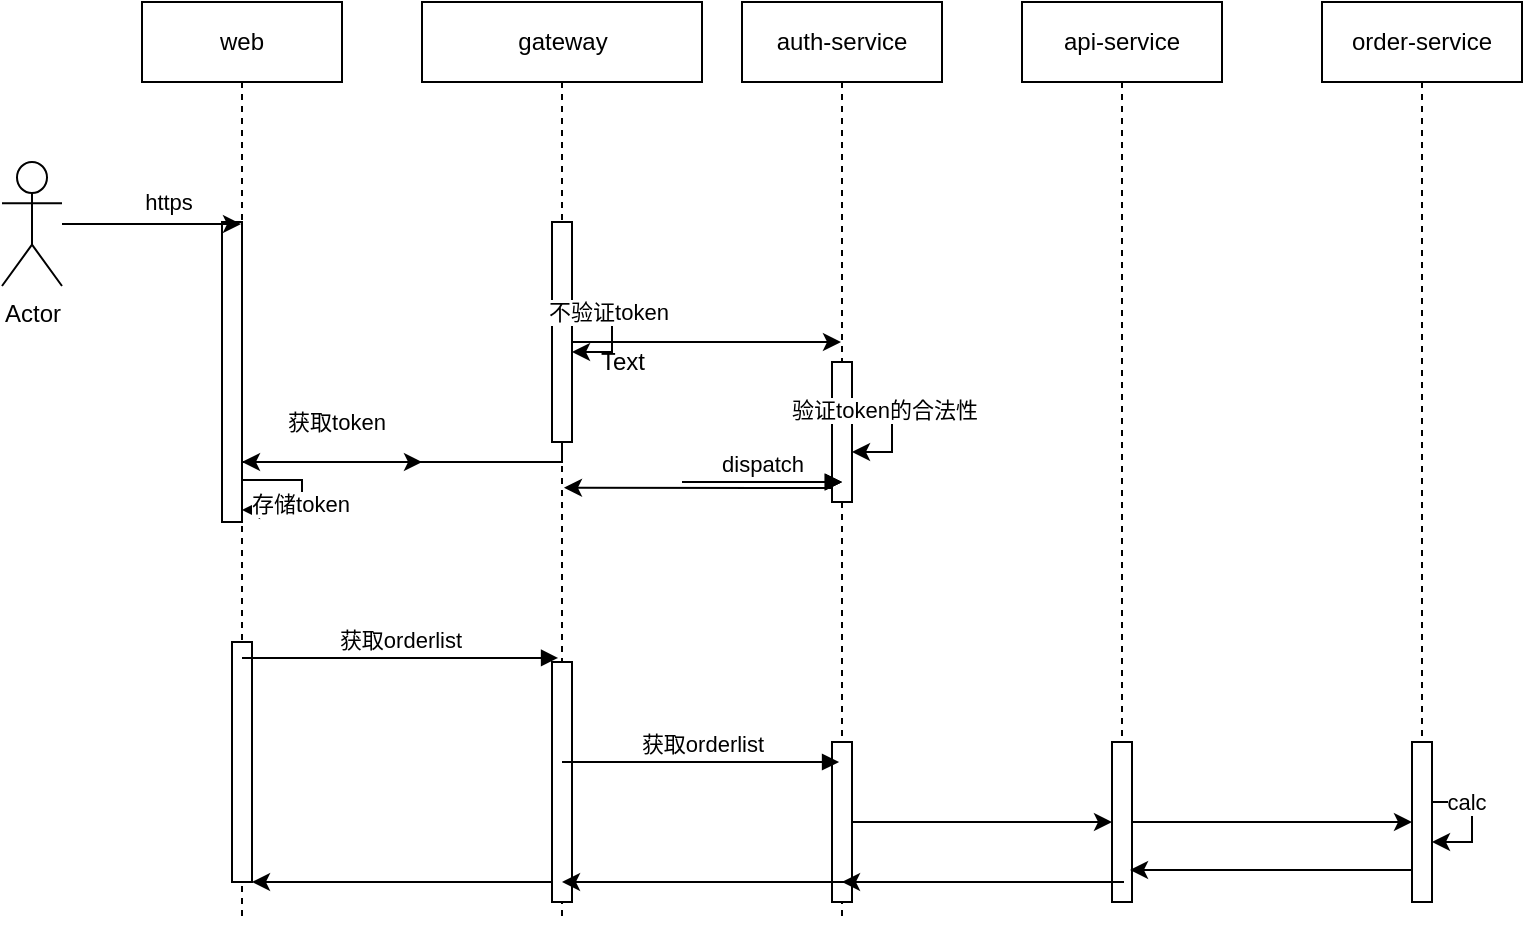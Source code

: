 <mxfile version="13.2.1" type="github">
  <diagram id="fs0fSI2QENgwrTluTVlK" name="Page-1">
    <mxGraphModel dx="946" dy="494" grid="1" gridSize="10" guides="1" tooltips="1" connect="1" arrows="1" fold="1" page="1" pageScale="1" pageWidth="827" pageHeight="1169" math="0" shadow="0">
      <root>
        <mxCell id="0" />
        <mxCell id="1" parent="0" />
        <mxCell id="iVbhntFog4hwmXQ0PwFt-16" style="edgeStyle=orthogonalEdgeStyle;rounded=0;orthogonalLoop=1;jettySize=auto;html=1;" edge="1" parent="1" source="q9L38ylJownmT9jE1B1a-1" target="q9L38ylJownmT9jE1B1a-2">
          <mxGeometry relative="1" as="geometry">
            <Array as="points">
              <mxPoint x="200" y="190" />
              <mxPoint x="200" y="190" />
            </Array>
          </mxGeometry>
        </mxCell>
        <mxCell id="iVbhntFog4hwmXQ0PwFt-18" value="获取token" style="edgeLabel;html=1;align=center;verticalAlign=middle;resizable=0;points=[];" vertex="1" connectable="0" parent="iVbhntFog4hwmXQ0PwFt-16">
          <mxGeometry x="0.041" y="49" relative="1" as="geometry">
            <mxPoint x="-0.5" y="29" as="offset" />
          </mxGeometry>
        </mxCell>
        <mxCell id="q9L38ylJownmT9jE1B1a-1" value="web" style="shape=umlLifeline;perimeter=lifelinePerimeter;whiteSpace=wrap;html=1;container=1;collapsible=0;recursiveResize=0;outlineConnect=0;" parent="1" vertex="1">
          <mxGeometry x="100" y="70" width="100" height="460" as="geometry" />
        </mxCell>
        <mxCell id="iVbhntFog4hwmXQ0PwFt-17" value="" style="html=1;points=[];perimeter=orthogonalPerimeter;" vertex="1" parent="q9L38ylJownmT9jE1B1a-1">
          <mxGeometry x="40" y="110" width="10" height="150" as="geometry" />
        </mxCell>
        <mxCell id="iVbhntFog4hwmXQ0PwFt-61" value="" style="html=1;points=[];perimeter=orthogonalPerimeter;" vertex="1" parent="q9L38ylJownmT9jE1B1a-1">
          <mxGeometry x="45" y="320" width="10" height="120" as="geometry" />
        </mxCell>
        <mxCell id="iVbhntFog4hwmXQ0PwFt-22" value="" style="edgeStyle=orthogonalEdgeStyle;rounded=0;orthogonalLoop=1;jettySize=auto;html=1;" edge="1" parent="1" source="iVbhntFog4hwmXQ0PwFt-19" target="q9L38ylJownmT9jE1B1a-3">
          <mxGeometry relative="1" as="geometry">
            <Array as="points">
              <mxPoint x="380" y="240" />
              <mxPoint x="380" y="240" />
            </Array>
          </mxGeometry>
        </mxCell>
        <mxCell id="q9L38ylJownmT9jE1B1a-2" value="gateway" style="html=1;points=[];perimeter=orthogonalPerimeter;shape=umlLifeline;participant=label;fontFamily=Helvetica;fontSize=12;fontColor=#000000;align=center;strokeColor=#000000;fillColor=#ffffff;recursiveResize=0;container=1;collapsible=0;" parent="1" vertex="1">
          <mxGeometry x="240" y="70" width="140" height="460" as="geometry" />
        </mxCell>
        <mxCell id="iVbhntFog4hwmXQ0PwFt-19" value="" style="html=1;points=[];perimeter=orthogonalPerimeter;direction=west;" vertex="1" parent="q9L38ylJownmT9jE1B1a-2">
          <mxGeometry x="65" y="110" width="10" height="110" as="geometry" />
        </mxCell>
        <mxCell id="iVbhntFog4hwmXQ0PwFt-25" value="Text" style="text;html=1;align=center;verticalAlign=middle;resizable=0;points=[];autosize=1;" vertex="1" parent="q9L38ylJownmT9jE1B1a-2">
          <mxGeometry x="80" y="170" width="40" height="20" as="geometry" />
        </mxCell>
        <mxCell id="iVbhntFog4hwmXQ0PwFt-28" style="edgeStyle=orthogonalEdgeStyle;rounded=0;orthogonalLoop=1;jettySize=auto;html=1;" edge="1" parent="q9L38ylJownmT9jE1B1a-2" source="iVbhntFog4hwmXQ0PwFt-19" target="iVbhntFog4hwmXQ0PwFt-19">
          <mxGeometry relative="1" as="geometry" />
        </mxCell>
        <mxCell id="iVbhntFog4hwmXQ0PwFt-29" value="不验证token" style="edgeLabel;html=1;align=center;verticalAlign=middle;resizable=0;points=[];" vertex="1" connectable="0" parent="iVbhntFog4hwmXQ0PwFt-28">
          <mxGeometry x="-0.4" relative="1" as="geometry">
            <mxPoint as="offset" />
          </mxGeometry>
        </mxCell>
        <mxCell id="iVbhntFog4hwmXQ0PwFt-50" value="" style="html=1;points=[];perimeter=orthogonalPerimeter;" vertex="1" parent="q9L38ylJownmT9jE1B1a-2">
          <mxGeometry x="65" y="330" width="10" height="120" as="geometry" />
        </mxCell>
        <mxCell id="q9L38ylJownmT9jE1B1a-3" value="auth-service" style="shape=umlLifeline;perimeter=lifelinePerimeter;whiteSpace=wrap;html=1;container=1;collapsible=0;recursiveResize=0;outlineConnect=0;" parent="1" vertex="1">
          <mxGeometry x="400" y="70" width="100" height="460" as="geometry" />
        </mxCell>
        <mxCell id="iVbhntFog4hwmXQ0PwFt-30" value="" style="html=1;points=[];perimeter=orthogonalPerimeter;" vertex="1" parent="q9L38ylJownmT9jE1B1a-3">
          <mxGeometry x="45" y="180" width="10" height="70" as="geometry" />
        </mxCell>
        <mxCell id="iVbhntFog4hwmXQ0PwFt-33" style="edgeStyle=orthogonalEdgeStyle;rounded=0;orthogonalLoop=1;jettySize=auto;html=1;" edge="1" parent="q9L38ylJownmT9jE1B1a-3" source="iVbhntFog4hwmXQ0PwFt-30" target="iVbhntFog4hwmXQ0PwFt-30">
          <mxGeometry relative="1" as="geometry" />
        </mxCell>
        <mxCell id="iVbhntFog4hwmXQ0PwFt-34" value="验证token的合法性" style="edgeLabel;html=1;align=center;verticalAlign=middle;resizable=0;points=[];" vertex="1" connectable="0" parent="iVbhntFog4hwmXQ0PwFt-33">
          <mxGeometry x="-0.467" y="1" relative="1" as="geometry">
            <mxPoint as="offset" />
          </mxGeometry>
        </mxCell>
        <mxCell id="iVbhntFog4hwmXQ0PwFt-49" value="" style="html=1;points=[];perimeter=orthogonalPerimeter;" vertex="1" parent="q9L38ylJownmT9jE1B1a-3">
          <mxGeometry x="45" y="370" width="10" height="80" as="geometry" />
        </mxCell>
        <mxCell id="q9L38ylJownmT9jE1B1a-4" value="api-service" style="shape=umlLifeline;perimeter=lifelinePerimeter;whiteSpace=wrap;html=1;container=1;collapsible=0;recursiveResize=0;outlineConnect=0;" parent="1" vertex="1">
          <mxGeometry x="540" y="70" width="100" height="450" as="geometry" />
        </mxCell>
        <mxCell id="iVbhntFog4hwmXQ0PwFt-51" value="" style="html=1;points=[];perimeter=orthogonalPerimeter;" vertex="1" parent="q9L38ylJownmT9jE1B1a-4">
          <mxGeometry x="45" y="370" width="10" height="80" as="geometry" />
        </mxCell>
        <mxCell id="iVbhntFog4hwmXQ0PwFt-6" style="edgeStyle=orthogonalEdgeStyle;rounded=0;orthogonalLoop=1;jettySize=auto;html=1;" edge="1" parent="1" source="iVbhntFog4hwmXQ0PwFt-2" target="q9L38ylJownmT9jE1B1a-1">
          <mxGeometry relative="1" as="geometry">
            <Array as="points">
              <mxPoint x="110" y="181" />
              <mxPoint x="110" y="181" />
            </Array>
          </mxGeometry>
        </mxCell>
        <mxCell id="iVbhntFog4hwmXQ0PwFt-7" value="https" style="edgeLabel;html=1;align=center;verticalAlign=middle;resizable=0;points=[];" vertex="1" connectable="0" parent="iVbhntFog4hwmXQ0PwFt-6">
          <mxGeometry x="0.184" y="-1" relative="1" as="geometry">
            <mxPoint y="-12" as="offset" />
          </mxGeometry>
        </mxCell>
        <mxCell id="iVbhntFog4hwmXQ0PwFt-2" value="Actor" style="shape=umlActor;verticalLabelPosition=bottom;labelBackgroundColor=#ffffff;verticalAlign=top;html=1;" vertex="1" parent="1">
          <mxGeometry x="30" y="150" width="30" height="62" as="geometry" />
        </mxCell>
        <mxCell id="iVbhntFog4hwmXQ0PwFt-3" value="order-service" style="shape=umlLifeline;perimeter=lifelinePerimeter;whiteSpace=wrap;html=1;container=1;collapsible=0;recursiveResize=0;outlineConnect=0;" vertex="1" parent="1">
          <mxGeometry x="690" y="70" width="100" height="450" as="geometry" />
        </mxCell>
        <mxCell id="iVbhntFog4hwmXQ0PwFt-53" value="" style="html=1;points=[];perimeter=orthogonalPerimeter;" vertex="1" parent="iVbhntFog4hwmXQ0PwFt-3">
          <mxGeometry x="45" y="370" width="10" height="80" as="geometry" />
        </mxCell>
        <mxCell id="iVbhntFog4hwmXQ0PwFt-56" style="edgeStyle=orthogonalEdgeStyle;rounded=0;orthogonalLoop=1;jettySize=auto;html=1;elbow=vertical;" edge="1" parent="iVbhntFog4hwmXQ0PwFt-3" source="iVbhntFog4hwmXQ0PwFt-53" target="iVbhntFog4hwmXQ0PwFt-53">
          <mxGeometry relative="1" as="geometry" />
        </mxCell>
        <mxCell id="iVbhntFog4hwmXQ0PwFt-57" value="calc" style="edgeLabel;html=1;align=center;verticalAlign=middle;resizable=0;points=[];" vertex="1" connectable="0" parent="iVbhntFog4hwmXQ0PwFt-56">
          <mxGeometry x="-0.433" relative="1" as="geometry">
            <mxPoint as="offset" />
          </mxGeometry>
        </mxCell>
        <mxCell id="iVbhntFog4hwmXQ0PwFt-36" style="edgeStyle=orthogonalEdgeStyle;rounded=0;orthogonalLoop=1;jettySize=auto;html=1;" edge="1" parent="1" source="iVbhntFog4hwmXQ0PwFt-19" target="q9L38ylJownmT9jE1B1a-1">
          <mxGeometry relative="1" as="geometry">
            <Array as="points">
              <mxPoint x="310" y="300" />
            </Array>
          </mxGeometry>
        </mxCell>
        <mxCell id="iVbhntFog4hwmXQ0PwFt-39" style="edgeStyle=orthogonalEdgeStyle;rounded=0;orthogonalLoop=1;jettySize=auto;html=1;entryX=1;entryY=0.96;entryDx=0;entryDy=0;entryPerimeter=0;" edge="1" parent="1" target="iVbhntFog4hwmXQ0PwFt-17">
          <mxGeometry relative="1" as="geometry">
            <mxPoint x="180" y="324" as="targetPoint" />
            <mxPoint x="150" y="309" as="sourcePoint" />
            <Array as="points">
              <mxPoint x="180" y="309" />
              <mxPoint x="180" y="324" />
            </Array>
          </mxGeometry>
        </mxCell>
        <mxCell id="iVbhntFog4hwmXQ0PwFt-40" value="存储token" style="edgeLabel;html=1;align=center;verticalAlign=middle;resizable=0;points=[];" vertex="1" connectable="0" parent="iVbhntFog4hwmXQ0PwFt-39">
          <mxGeometry x="0.12" y="-1" relative="1" as="geometry">
            <mxPoint as="offset" />
          </mxGeometry>
        </mxCell>
        <mxCell id="iVbhntFog4hwmXQ0PwFt-43" value="" style="edgeStyle=orthogonalEdgeStyle;rounded=0;orthogonalLoop=1;jettySize=auto;html=1;entryX=0.507;entryY=0.528;entryDx=0;entryDy=0;entryPerimeter=0;" edge="1" parent="1" source="iVbhntFog4hwmXQ0PwFt-30" target="q9L38ylJownmT9jE1B1a-2">
          <mxGeometry relative="1" as="geometry">
            <Array as="points">
              <mxPoint x="420" y="313" />
              <mxPoint x="420" y="313" />
            </Array>
          </mxGeometry>
        </mxCell>
        <mxCell id="iVbhntFog4hwmXQ0PwFt-44" value="dispatch" style="html=1;verticalAlign=bottom;endArrow=block;" edge="1" parent="1">
          <mxGeometry width="80" relative="1" as="geometry">
            <mxPoint x="370" y="310" as="sourcePoint" />
            <mxPoint x="450" y="310" as="targetPoint" />
          </mxGeometry>
        </mxCell>
        <mxCell id="iVbhntFog4hwmXQ0PwFt-45" value="dispatch" style="html=1;verticalAlign=bottom;endArrow=block;" edge="1" parent="1">
          <mxGeometry width="80" relative="1" as="geometry">
            <mxPoint x="370" y="310" as="sourcePoint" />
            <mxPoint x="450" y="310" as="targetPoint" />
          </mxGeometry>
        </mxCell>
        <mxCell id="iVbhntFog4hwmXQ0PwFt-46" value="dispatch" style="html=1;verticalAlign=bottom;endArrow=block;" edge="1" parent="1">
          <mxGeometry width="80" relative="1" as="geometry">
            <mxPoint x="370" y="310" as="sourcePoint" />
            <mxPoint x="450" y="310" as="targetPoint" />
          </mxGeometry>
        </mxCell>
        <mxCell id="iVbhntFog4hwmXQ0PwFt-47" value="获取orderlist" style="html=1;verticalAlign=bottom;endArrow=block;entryX=0.486;entryY=0.713;entryDx=0;entryDy=0;entryPerimeter=0;" edge="1" parent="1" source="q9L38ylJownmT9jE1B1a-1" target="q9L38ylJownmT9jE1B1a-2">
          <mxGeometry width="80" relative="1" as="geometry">
            <mxPoint x="170" y="400" as="sourcePoint" />
            <mxPoint x="250" y="400" as="targetPoint" />
          </mxGeometry>
        </mxCell>
        <mxCell id="iVbhntFog4hwmXQ0PwFt-48" value="获取orderlist" style="html=1;verticalAlign=bottom;endArrow=block;entryX=0.486;entryY=0.713;entryDx=0;entryDy=0;entryPerimeter=0;" edge="1" parent="1">
          <mxGeometry width="80" relative="1" as="geometry">
            <mxPoint x="310" y="450" as="sourcePoint" />
            <mxPoint x="448.54" y="450" as="targetPoint" />
          </mxGeometry>
        </mxCell>
        <mxCell id="iVbhntFog4hwmXQ0PwFt-52" value="" style="edgeStyle=orthogonalEdgeStyle;rounded=0;orthogonalLoop=1;jettySize=auto;html=1;" edge="1" parent="1" source="iVbhntFog4hwmXQ0PwFt-49" target="iVbhntFog4hwmXQ0PwFt-51">
          <mxGeometry relative="1" as="geometry" />
        </mxCell>
        <mxCell id="iVbhntFog4hwmXQ0PwFt-54" value="" style="edgeStyle=orthogonalEdgeStyle;rounded=0;orthogonalLoop=1;jettySize=auto;html=1;" edge="1" parent="1" source="iVbhntFog4hwmXQ0PwFt-51" target="iVbhntFog4hwmXQ0PwFt-53">
          <mxGeometry relative="1" as="geometry" />
        </mxCell>
        <mxCell id="iVbhntFog4hwmXQ0PwFt-58" style="edgeStyle=orthogonalEdgeStyle;rounded=0;orthogonalLoop=1;jettySize=auto;html=1;entryX=0.9;entryY=0.8;entryDx=0;entryDy=0;entryPerimeter=0;" edge="1" parent="1" source="iVbhntFog4hwmXQ0PwFt-53" target="iVbhntFog4hwmXQ0PwFt-51">
          <mxGeometry relative="1" as="geometry">
            <Array as="points">
              <mxPoint x="700" y="504" />
              <mxPoint x="700" y="504" />
            </Array>
          </mxGeometry>
        </mxCell>
        <mxCell id="iVbhntFog4hwmXQ0PwFt-59" style="edgeStyle=orthogonalEdgeStyle;rounded=0;orthogonalLoop=1;jettySize=auto;html=1;entryX=0.9;entryY=0.8;entryDx=0;entryDy=0;entryPerimeter=0;" edge="1" parent="1">
          <mxGeometry relative="1" as="geometry">
            <mxPoint x="591" y="510" as="sourcePoint" />
            <mxPoint x="450" y="510" as="targetPoint" />
            <Array as="points">
              <mxPoint x="556" y="510" />
              <mxPoint x="556" y="510" />
            </Array>
          </mxGeometry>
        </mxCell>
        <mxCell id="iVbhntFog4hwmXQ0PwFt-60" style="edgeStyle=orthogonalEdgeStyle;rounded=0;orthogonalLoop=1;jettySize=auto;html=1;entryX=0.9;entryY=0.8;entryDx=0;entryDy=0;entryPerimeter=0;" edge="1" parent="1">
          <mxGeometry relative="1" as="geometry">
            <mxPoint x="451" y="510" as="sourcePoint" />
            <mxPoint x="310" y="510" as="targetPoint" />
            <Array as="points">
              <mxPoint x="416" y="510" />
              <mxPoint x="416" y="510" />
            </Array>
          </mxGeometry>
        </mxCell>
        <mxCell id="iVbhntFog4hwmXQ0PwFt-62" value="" style="edgeStyle=orthogonalEdgeStyle;rounded=0;orthogonalLoop=1;jettySize=auto;html=1;" edge="1" parent="1" source="iVbhntFog4hwmXQ0PwFt-50" target="iVbhntFog4hwmXQ0PwFt-61">
          <mxGeometry relative="1" as="geometry">
            <Array as="points">
              <mxPoint x="270" y="510" />
              <mxPoint x="270" y="510" />
            </Array>
          </mxGeometry>
        </mxCell>
      </root>
    </mxGraphModel>
  </diagram>
</mxfile>
